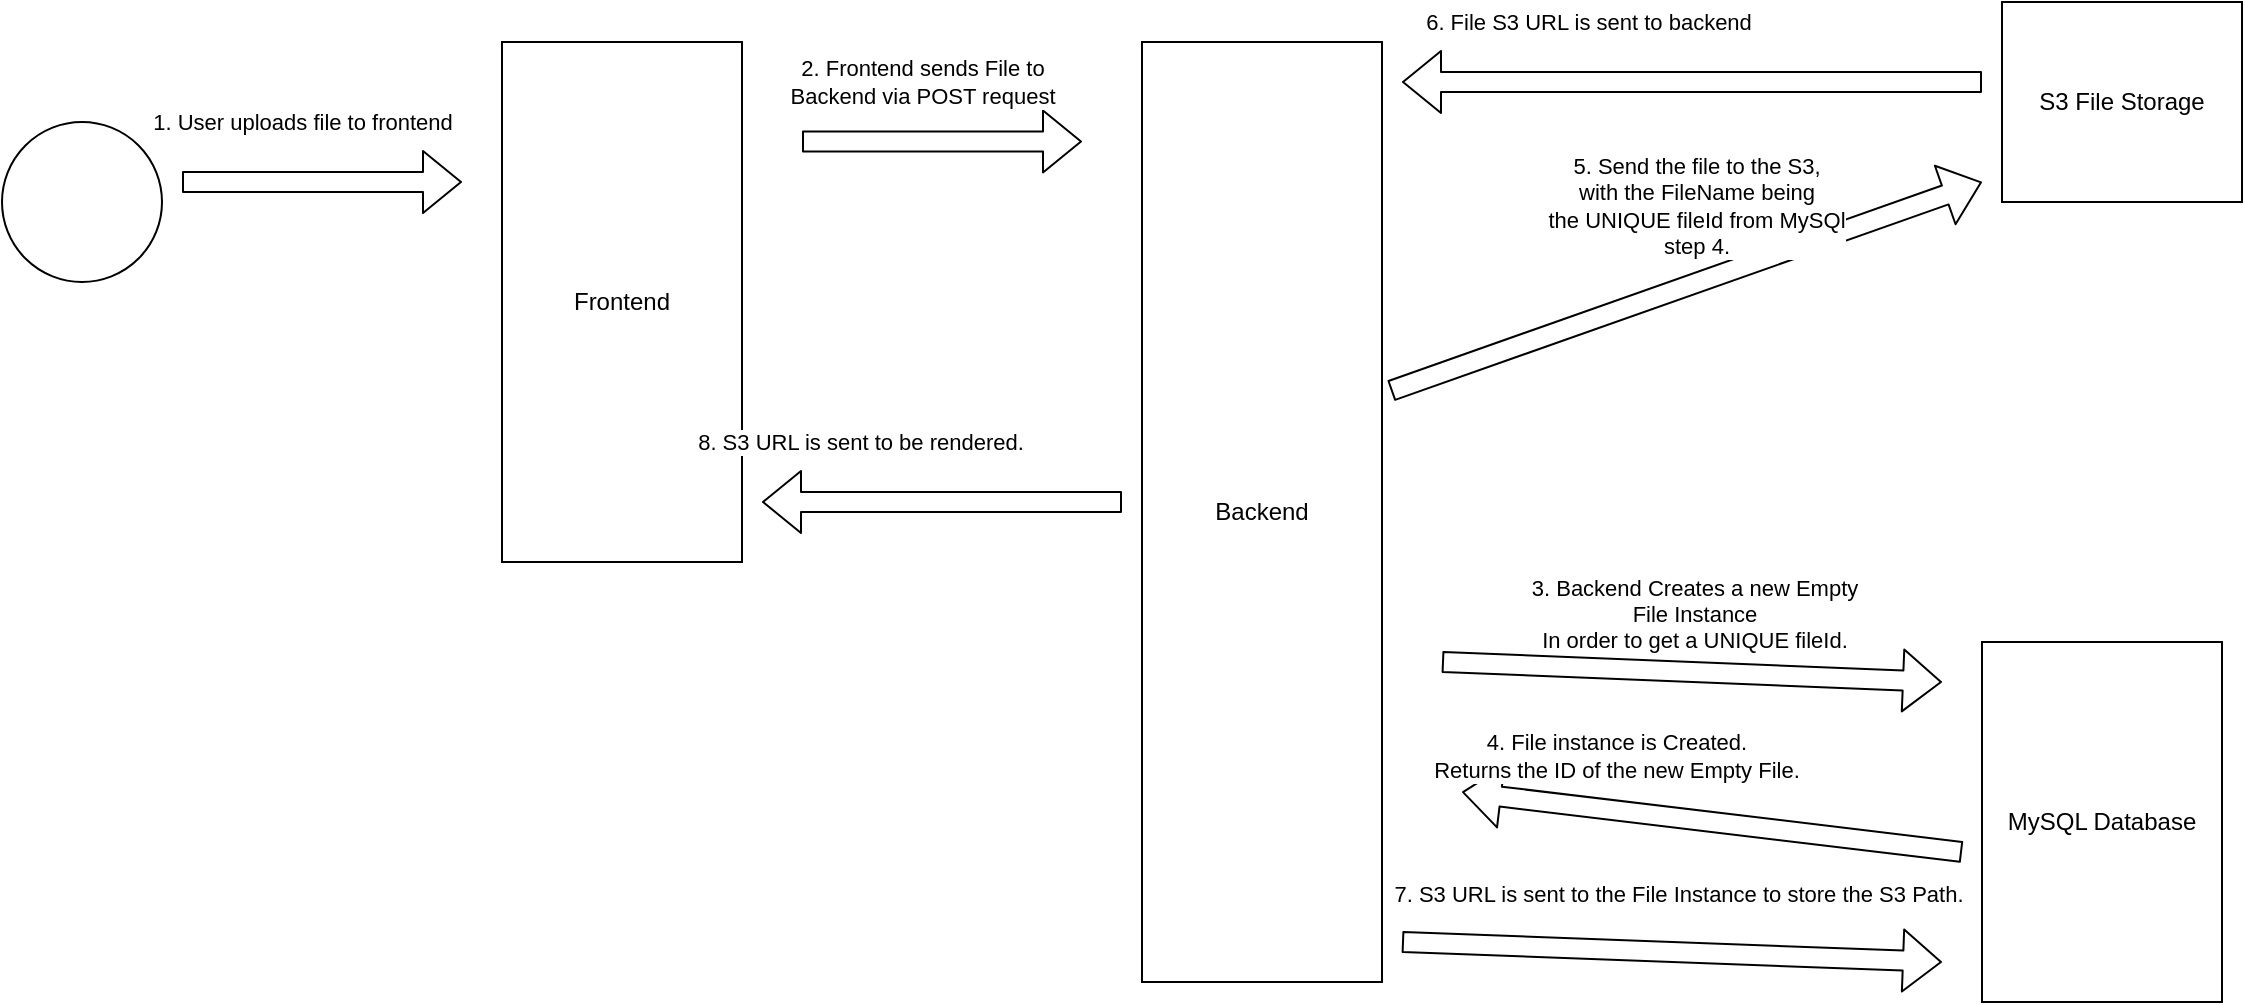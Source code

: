 <mxfile>
    <diagram id="hYMpLJ98EZ7_7O2Fd1zC" name="Page-1">
        <mxGraphModel dx="1279" dy="971" grid="1" gridSize="10" guides="1" tooltips="1" connect="1" arrows="1" fold="1" page="1" pageScale="1" pageWidth="850" pageHeight="1100" math="0" shadow="0">
            <root>
                <mxCell id="0"/>
                <mxCell id="1" parent="0"/>
                <mxCell id="8" value="Frontend" style="rounded=0;whiteSpace=wrap;html=1;" vertex="1" parent="1">
                    <mxGeometry x="250" y="210" width="120" height="260" as="geometry"/>
                </mxCell>
                <mxCell id="9" value="Backend" style="rounded=0;whiteSpace=wrap;html=1;" vertex="1" parent="1">
                    <mxGeometry x="570" y="210" width="120" height="470" as="geometry"/>
                </mxCell>
                <mxCell id="10" value="S3 File Storage" style="rounded=0;whiteSpace=wrap;html=1;" vertex="1" parent="1">
                    <mxGeometry x="1000" y="190" width="120" height="100" as="geometry"/>
                </mxCell>
                <mxCell id="11" value="MySQL Database" style="rounded=0;whiteSpace=wrap;html=1;" vertex="1" parent="1">
                    <mxGeometry x="990" y="510" width="120" height="180" as="geometry"/>
                </mxCell>
                <mxCell id="12" value="" style="ellipse;whiteSpace=wrap;html=1;aspect=fixed;" vertex="1" parent="1">
                    <mxGeometry y="250" width="80" height="80" as="geometry"/>
                </mxCell>
                <mxCell id="13" value="" style="shape=flexArrow;endArrow=classic;html=1;" edge="1" parent="1">
                    <mxGeometry width="50" height="50" relative="1" as="geometry">
                        <mxPoint x="90" y="280" as="sourcePoint"/>
                        <mxPoint x="230" y="280" as="targetPoint"/>
                    </mxGeometry>
                </mxCell>
                <mxCell id="14" value="1. User uploads file to frontend" style="edgeLabel;html=1;align=center;verticalAlign=middle;resizable=0;points=[];" vertex="1" connectable="0" parent="13">
                    <mxGeometry x="0.197" relative="1" as="geometry">
                        <mxPoint x="-24" y="-30" as="offset"/>
                    </mxGeometry>
                </mxCell>
                <mxCell id="15" value="" style="shape=flexArrow;endArrow=classic;html=1;" edge="1" parent="1">
                    <mxGeometry width="50" height="50" relative="1" as="geometry">
                        <mxPoint x="400" y="259.7" as="sourcePoint"/>
                        <mxPoint x="540" y="259.7" as="targetPoint"/>
                    </mxGeometry>
                </mxCell>
                <mxCell id="16" value="2. Frontend sends File to &lt;br&gt;Backend via POST request" style="edgeLabel;html=1;align=center;verticalAlign=middle;resizable=0;points=[];" vertex="1" connectable="0" parent="15">
                    <mxGeometry x="0.197" relative="1" as="geometry">
                        <mxPoint x="-24" y="-30" as="offset"/>
                    </mxGeometry>
                </mxCell>
                <mxCell id="19" value="" style="shape=flexArrow;endArrow=classic;html=1;" edge="1" parent="1">
                    <mxGeometry width="50" height="50" relative="1" as="geometry">
                        <mxPoint x="720" y="520.0" as="sourcePoint"/>
                        <mxPoint x="970" y="530" as="targetPoint"/>
                    </mxGeometry>
                </mxCell>
                <mxCell id="20" value="3. Backend Creates a new Empty&lt;br&gt;File Instance&lt;br&gt;In order to get a UNIQUE fileId." style="edgeLabel;html=1;align=center;verticalAlign=middle;resizable=0;points=[];" vertex="1" connectable="0" parent="19">
                    <mxGeometry x="0.197" relative="1" as="geometry">
                        <mxPoint x="-24" y="-30" as="offset"/>
                    </mxGeometry>
                </mxCell>
                <mxCell id="21" value="" style="shape=flexArrow;endArrow=classic;html=1;" edge="1" parent="1">
                    <mxGeometry width="50" height="50" relative="1" as="geometry">
                        <mxPoint x="980" y="615" as="sourcePoint"/>
                        <mxPoint x="730" y="585" as="targetPoint"/>
                    </mxGeometry>
                </mxCell>
                <mxCell id="22" value="4. File instance is Created.&lt;br&gt;Returns the ID of the new Empty File." style="edgeLabel;html=1;align=center;verticalAlign=middle;resizable=0;points=[];" vertex="1" connectable="0" parent="21">
                    <mxGeometry x="0.197" relative="1" as="geometry">
                        <mxPoint x="-24" y="-30" as="offset"/>
                    </mxGeometry>
                </mxCell>
                <mxCell id="23" value="" style="shape=flexArrow;endArrow=classic;html=1;exitX=1.037;exitY=0.371;exitDx=0;exitDy=0;exitPerimeter=0;" edge="1" parent="1" source="9">
                    <mxGeometry width="50" height="50" relative="1" as="geometry">
                        <mxPoint x="700" y="190.0" as="sourcePoint"/>
                        <mxPoint x="990" y="280" as="targetPoint"/>
                    </mxGeometry>
                </mxCell>
                <mxCell id="24" value="5. Send the file to the S3,&lt;br&gt;with the FileName being&lt;br&gt;the UNIQUE fileId from MySQl&lt;br&gt;step 4." style="edgeLabel;html=1;align=center;verticalAlign=middle;resizable=0;points=[];" vertex="1" connectable="0" parent="23">
                    <mxGeometry x="0.197" relative="1" as="geometry">
                        <mxPoint x="-24" y="-30" as="offset"/>
                    </mxGeometry>
                </mxCell>
                <mxCell id="27" value="" style="shape=flexArrow;endArrow=classic;html=1;" edge="1" parent="1">
                    <mxGeometry width="50" height="50" relative="1" as="geometry">
                        <mxPoint x="990" y="230" as="sourcePoint"/>
                        <mxPoint x="700" y="230" as="targetPoint"/>
                    </mxGeometry>
                </mxCell>
                <mxCell id="28" value="6. File S3 URL is sent to backend" style="edgeLabel;html=1;align=center;verticalAlign=middle;resizable=0;points=[];" vertex="1" connectable="0" parent="27">
                    <mxGeometry x="0.197" relative="1" as="geometry">
                        <mxPoint x="-24" y="-30" as="offset"/>
                    </mxGeometry>
                </mxCell>
                <mxCell id="29" value="" style="shape=flexArrow;endArrow=classic;html=1;" edge="1" parent="1">
                    <mxGeometry width="50" height="50" relative="1" as="geometry">
                        <mxPoint x="700" y="660" as="sourcePoint"/>
                        <mxPoint x="970" y="670" as="targetPoint"/>
                    </mxGeometry>
                </mxCell>
                <mxCell id="30" value="7. S3 URL is sent to the File Instance to store the S3 Path." style="edgeLabel;html=1;align=center;verticalAlign=middle;resizable=0;points=[];" vertex="1" connectable="0" parent="29">
                    <mxGeometry x="0.197" relative="1" as="geometry">
                        <mxPoint x="-24" y="-30" as="offset"/>
                    </mxGeometry>
                </mxCell>
                <mxCell id="31" value="" style="shape=flexArrow;endArrow=classic;html=1;" edge="1" parent="1">
                    <mxGeometry width="50" height="50" relative="1" as="geometry">
                        <mxPoint x="560" y="440" as="sourcePoint"/>
                        <mxPoint x="380" y="440" as="targetPoint"/>
                    </mxGeometry>
                </mxCell>
                <mxCell id="32" value="8. S3 URL is sent to be rendered." style="edgeLabel;html=1;align=center;verticalAlign=middle;resizable=0;points=[];" vertex="1" connectable="0" parent="31">
                    <mxGeometry x="0.197" relative="1" as="geometry">
                        <mxPoint x="-24" y="-30" as="offset"/>
                    </mxGeometry>
                </mxCell>
            </root>
        </mxGraphModel>
    </diagram>
</mxfile>